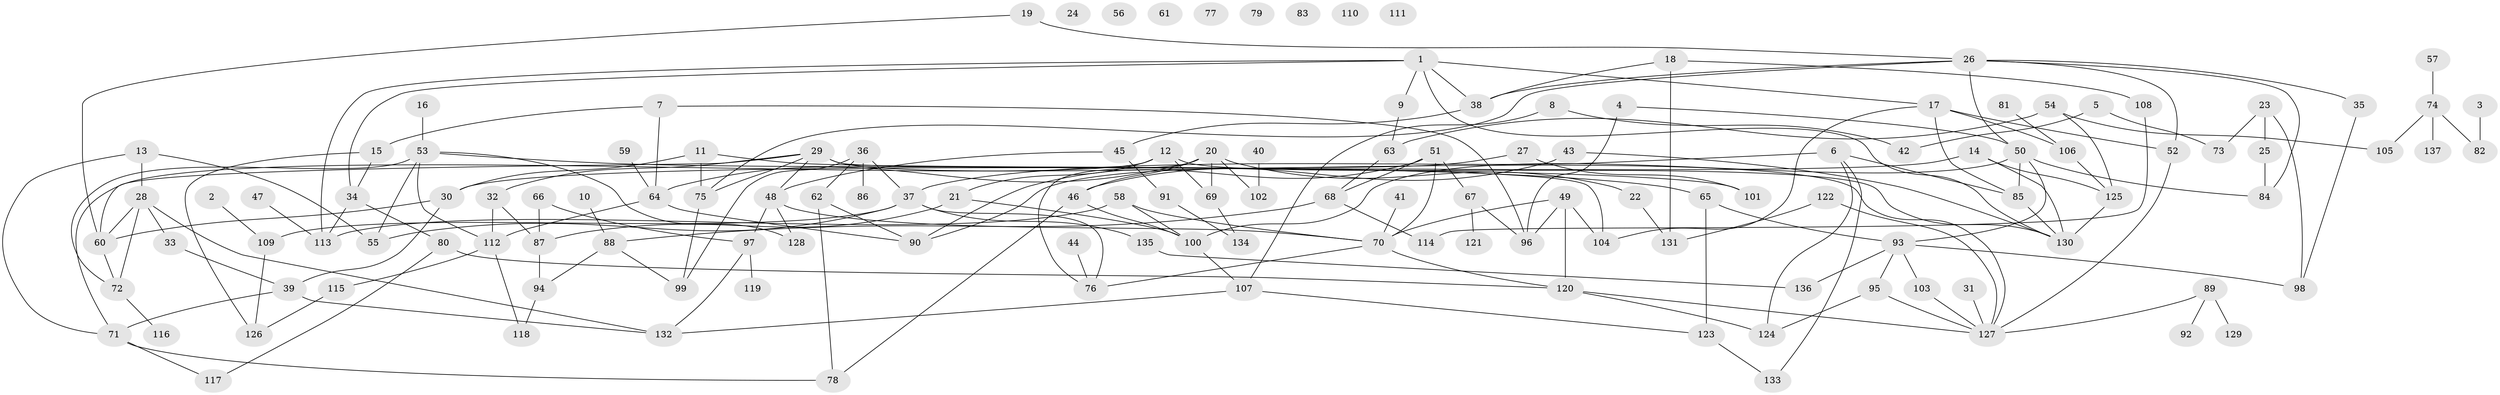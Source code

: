 // coarse degree distribution, {2: 0.22666666666666666, 8: 0.013333333333333334, 5: 0.14666666666666667, 9: 0.013333333333333334, 10: 0.013333333333333334, 3: 0.16, 7: 0.05333333333333334, 4: 0.18666666666666668, 6: 0.08, 1: 0.10666666666666667}
// Generated by graph-tools (version 1.1) at 2025/35/03/04/25 23:35:51]
// undirected, 137 vertices, 199 edges
graph export_dot {
  node [color=gray90,style=filled];
  1;
  2;
  3;
  4;
  5;
  6;
  7;
  8;
  9;
  10;
  11;
  12;
  13;
  14;
  15;
  16;
  17;
  18;
  19;
  20;
  21;
  22;
  23;
  24;
  25;
  26;
  27;
  28;
  29;
  30;
  31;
  32;
  33;
  34;
  35;
  36;
  37;
  38;
  39;
  40;
  41;
  42;
  43;
  44;
  45;
  46;
  47;
  48;
  49;
  50;
  51;
  52;
  53;
  54;
  55;
  56;
  57;
  58;
  59;
  60;
  61;
  62;
  63;
  64;
  65;
  66;
  67;
  68;
  69;
  70;
  71;
  72;
  73;
  74;
  75;
  76;
  77;
  78;
  79;
  80;
  81;
  82;
  83;
  84;
  85;
  86;
  87;
  88;
  89;
  90;
  91;
  92;
  93;
  94;
  95;
  96;
  97;
  98;
  99;
  100;
  101;
  102;
  103;
  104;
  105;
  106;
  107;
  108;
  109;
  110;
  111;
  112;
  113;
  114;
  115;
  116;
  117;
  118;
  119;
  120;
  121;
  122;
  123;
  124;
  125;
  126;
  127;
  128;
  129;
  130;
  131;
  132;
  133;
  134;
  135;
  136;
  137;
  1 -- 9;
  1 -- 17;
  1 -- 34;
  1 -- 38;
  1 -- 113;
  1 -- 130;
  2 -- 109;
  3 -- 82;
  4 -- 50;
  4 -- 96;
  5 -- 42;
  5 -- 73;
  6 -- 37;
  6 -- 85;
  6 -- 124;
  6 -- 133;
  7 -- 15;
  7 -- 64;
  7 -- 96;
  8 -- 42;
  8 -- 107;
  9 -- 63;
  10 -- 88;
  11 -- 30;
  11 -- 75;
  11 -- 101;
  12 -- 21;
  12 -- 69;
  12 -- 71;
  12 -- 130;
  13 -- 28;
  13 -- 55;
  13 -- 71;
  14 -- 30;
  14 -- 125;
  14 -- 130;
  15 -- 34;
  15 -- 126;
  16 -- 53;
  17 -- 52;
  17 -- 85;
  17 -- 104;
  17 -- 106;
  18 -- 38;
  18 -- 108;
  18 -- 131;
  19 -- 26;
  19 -- 60;
  20 -- 22;
  20 -- 46;
  20 -- 64;
  20 -- 69;
  20 -- 76;
  20 -- 102;
  21 -- 87;
  21 -- 100;
  22 -- 131;
  23 -- 25;
  23 -- 73;
  23 -- 98;
  25 -- 84;
  26 -- 35;
  26 -- 38;
  26 -- 50;
  26 -- 52;
  26 -- 75;
  26 -- 84;
  27 -- 90;
  27 -- 101;
  28 -- 33;
  28 -- 60;
  28 -- 72;
  28 -- 132;
  29 -- 32;
  29 -- 48;
  29 -- 60;
  29 -- 75;
  29 -- 104;
  29 -- 127;
  30 -- 39;
  30 -- 60;
  31 -- 127;
  32 -- 87;
  32 -- 112;
  33 -- 39;
  34 -- 80;
  34 -- 113;
  35 -- 98;
  36 -- 37;
  36 -- 62;
  36 -- 86;
  36 -- 99;
  37 -- 55;
  37 -- 76;
  37 -- 109;
  37 -- 135;
  38 -- 45;
  39 -- 71;
  39 -- 132;
  40 -- 102;
  41 -- 70;
  43 -- 46;
  43 -- 130;
  44 -- 76;
  45 -- 48;
  45 -- 91;
  46 -- 78;
  46 -- 100;
  47 -- 113;
  48 -- 70;
  48 -- 97;
  48 -- 128;
  49 -- 70;
  49 -- 96;
  49 -- 104;
  49 -- 120;
  50 -- 84;
  50 -- 85;
  50 -- 93;
  50 -- 100;
  51 -- 67;
  51 -- 68;
  51 -- 70;
  51 -- 90;
  52 -- 127;
  53 -- 55;
  53 -- 65;
  53 -- 72;
  53 -- 112;
  53 -- 128;
  54 -- 63;
  54 -- 105;
  54 -- 125;
  57 -- 74;
  58 -- 70;
  58 -- 100;
  58 -- 113;
  59 -- 64;
  60 -- 72;
  62 -- 78;
  62 -- 90;
  63 -- 68;
  64 -- 90;
  64 -- 112;
  65 -- 93;
  65 -- 123;
  66 -- 87;
  66 -- 97;
  67 -- 96;
  67 -- 121;
  68 -- 88;
  68 -- 114;
  69 -- 134;
  70 -- 76;
  70 -- 120;
  71 -- 78;
  71 -- 117;
  72 -- 116;
  74 -- 82;
  74 -- 105;
  74 -- 137;
  75 -- 99;
  80 -- 117;
  80 -- 120;
  81 -- 106;
  85 -- 130;
  87 -- 94;
  88 -- 94;
  88 -- 99;
  89 -- 92;
  89 -- 127;
  89 -- 129;
  91 -- 134;
  93 -- 95;
  93 -- 98;
  93 -- 103;
  93 -- 136;
  94 -- 118;
  95 -- 124;
  95 -- 127;
  97 -- 119;
  97 -- 132;
  100 -- 107;
  103 -- 127;
  106 -- 125;
  107 -- 123;
  107 -- 132;
  108 -- 114;
  109 -- 126;
  112 -- 115;
  112 -- 118;
  115 -- 126;
  120 -- 124;
  120 -- 127;
  122 -- 127;
  122 -- 131;
  123 -- 133;
  125 -- 130;
  135 -- 136;
}
